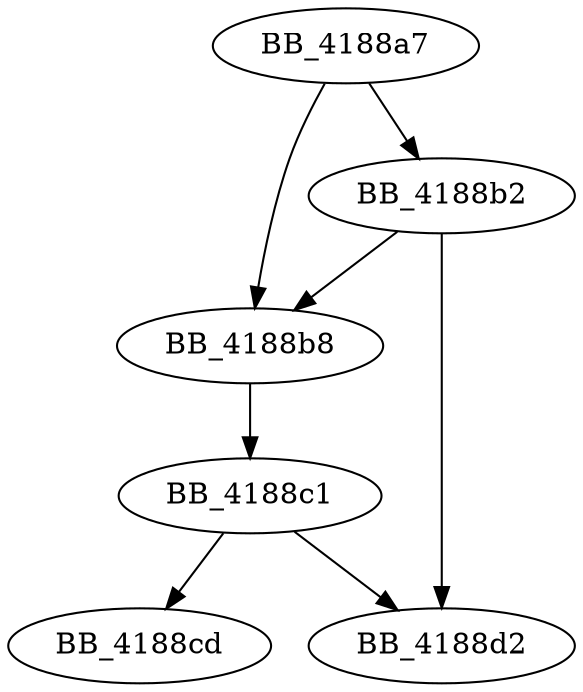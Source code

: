 DiGraph _write_char{
BB_4188a7->BB_4188b2
BB_4188a7->BB_4188b8
BB_4188b2->BB_4188b8
BB_4188b2->BB_4188d2
BB_4188b8->BB_4188c1
BB_4188c1->BB_4188cd
BB_4188c1->BB_4188d2
}
